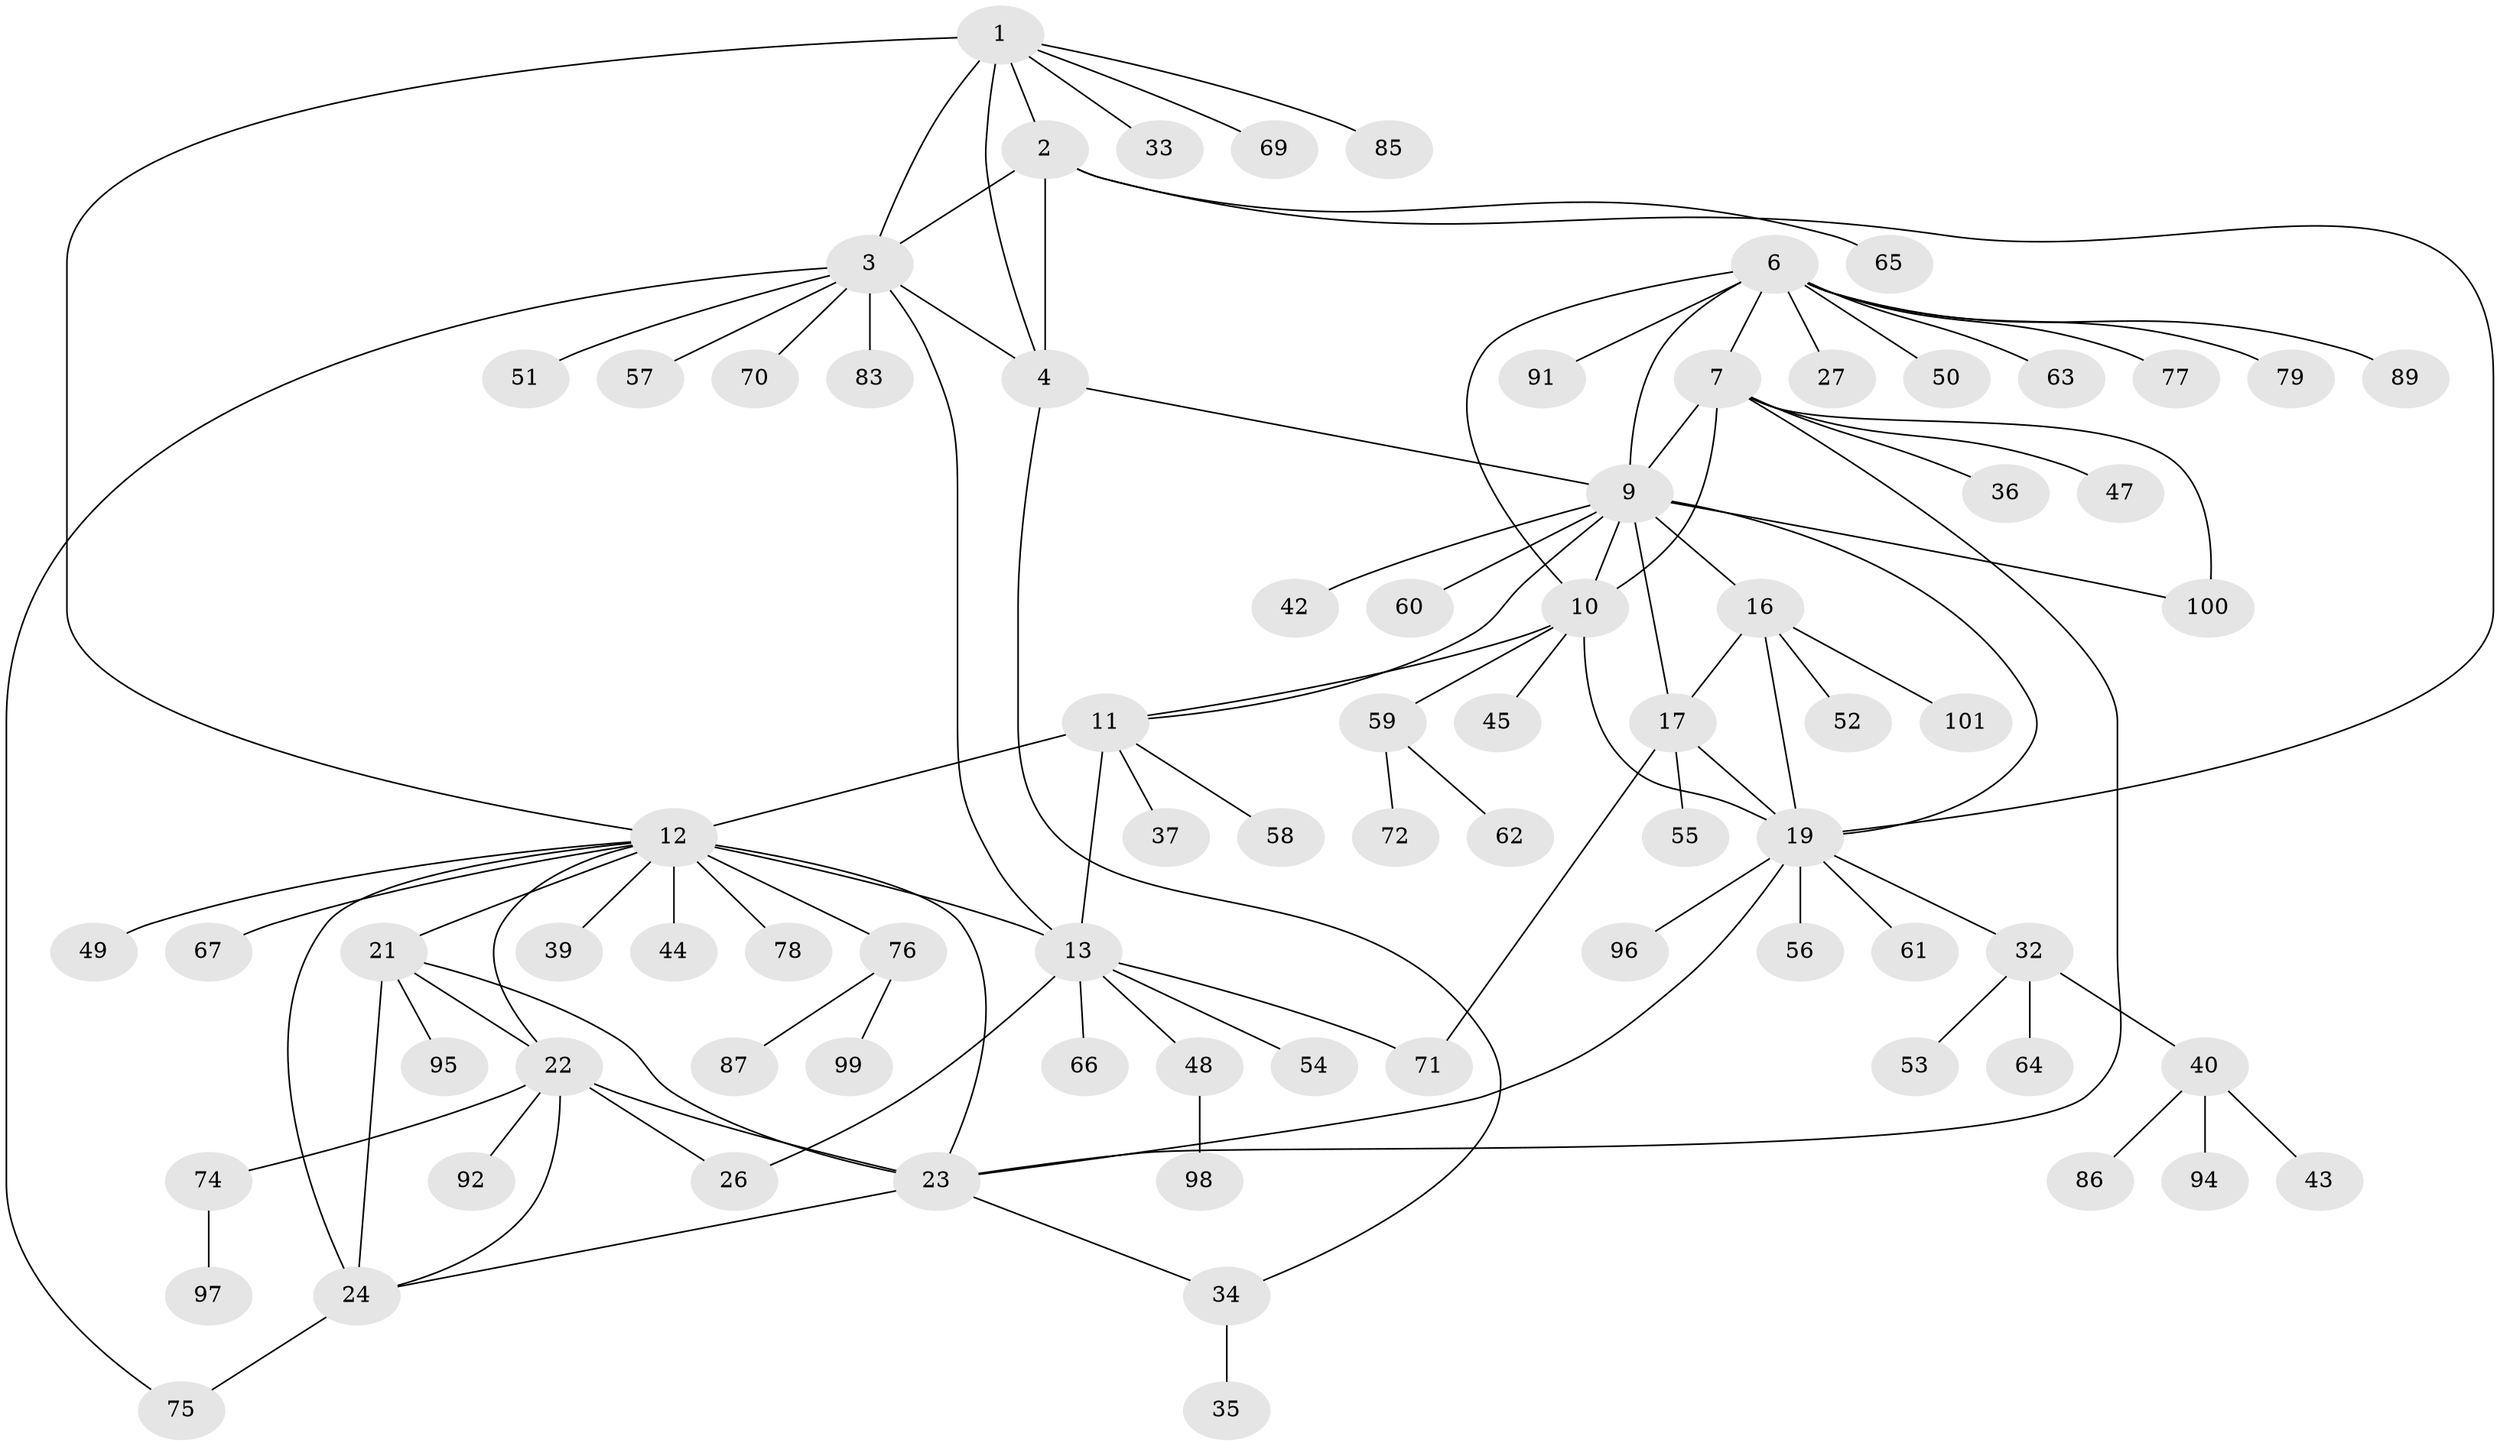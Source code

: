 // Generated by graph-tools (version 1.1) at 2025/52/02/27/25 19:52:15]
// undirected, 78 vertices, 105 edges
graph export_dot {
graph [start="1"]
  node [color=gray90,style=filled];
  1 [super="+5"];
  2 [super="+88"];
  3 [super="+46"];
  4 [super="+82"];
  6 [super="+31"];
  7 [super="+8"];
  9 [super="+18"];
  10 [super="+30"];
  11 [super="+14"];
  12 [super="+25"];
  13 [super="+15"];
  16;
  17 [super="+81"];
  19 [super="+20"];
  21 [super="+28"];
  22 [super="+29"];
  23 [super="+68"];
  24;
  26 [super="+102"];
  27;
  32 [super="+38"];
  33;
  34 [super="+41"];
  35;
  36;
  37;
  39;
  40 [super="+73"];
  42;
  43;
  44;
  45;
  47;
  48;
  49;
  50;
  51;
  52;
  53;
  54;
  55;
  56;
  57 [super="+80"];
  58 [super="+93"];
  59;
  60;
  61 [super="+90"];
  62;
  63;
  64;
  65;
  66;
  67;
  69;
  70;
  71 [super="+84"];
  72;
  74;
  75;
  76;
  77;
  78;
  79;
  83;
  85;
  86;
  87;
  89;
  91;
  92;
  94;
  95;
  96;
  97;
  98;
  99;
  100;
  101;
  1 -- 2 [weight=2];
  1 -- 3 [weight=2];
  1 -- 4 [weight=2];
  1 -- 33;
  1 -- 69;
  1 -- 12;
  1 -- 85;
  2 -- 3;
  2 -- 4;
  2 -- 65;
  2 -- 19;
  3 -- 4;
  3 -- 13;
  3 -- 51;
  3 -- 70;
  3 -- 75;
  3 -- 83;
  3 -- 57;
  4 -- 9;
  4 -- 34;
  6 -- 7 [weight=2];
  6 -- 9;
  6 -- 10;
  6 -- 27;
  6 -- 50;
  6 -- 63;
  6 -- 77;
  6 -- 79;
  6 -- 89;
  6 -- 91;
  7 -- 9 [weight=2];
  7 -- 10 [weight=2];
  7 -- 23;
  7 -- 47;
  7 -- 100;
  7 -- 36;
  9 -- 10;
  9 -- 42;
  9 -- 60;
  9 -- 16;
  9 -- 17;
  9 -- 19 [weight=2];
  9 -- 100;
  9 -- 11;
  10 -- 59;
  10 -- 11;
  10 -- 19;
  10 -- 45;
  11 -- 12 [weight=2];
  11 -- 13 [weight=4];
  11 -- 37;
  11 -- 58;
  12 -- 13 [weight=2];
  12 -- 49;
  12 -- 67;
  12 -- 39;
  12 -- 44;
  12 -- 76;
  12 -- 78;
  12 -- 21;
  12 -- 22;
  12 -- 23;
  12 -- 24;
  13 -- 26;
  13 -- 54;
  13 -- 48;
  13 -- 66;
  13 -- 71;
  16 -- 17;
  16 -- 19 [weight=2];
  16 -- 52;
  16 -- 101;
  17 -- 19 [weight=2];
  17 -- 55;
  17 -- 71;
  19 -- 56;
  19 -- 61;
  19 -- 32;
  19 -- 96;
  19 -- 23;
  21 -- 22;
  21 -- 23;
  21 -- 24;
  21 -- 95;
  22 -- 23;
  22 -- 24;
  22 -- 26;
  22 -- 74;
  22 -- 92;
  23 -- 24;
  23 -- 34;
  24 -- 75;
  32 -- 40;
  32 -- 64;
  32 -- 53;
  34 -- 35;
  40 -- 43;
  40 -- 86;
  40 -- 94;
  48 -- 98;
  59 -- 62;
  59 -- 72;
  74 -- 97;
  76 -- 87;
  76 -- 99;
}
